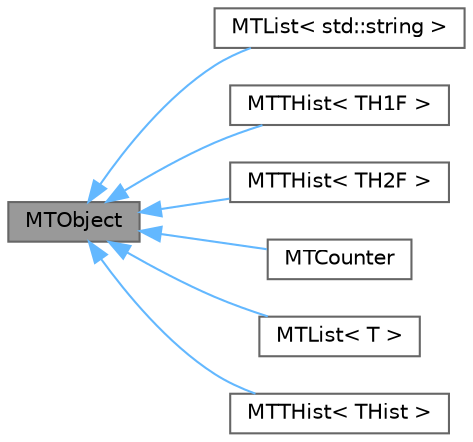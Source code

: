 digraph "MTObject"
{
 // LATEX_PDF_SIZE
  bgcolor="transparent";
  edge [fontname=Helvetica,fontsize=10,labelfontname=Helvetica,labelfontsize=10];
  node [fontname=Helvetica,fontsize=10,shape=box,height=0.2,width=0.4];
  rankdir="LR";
  Node1 [id="Node000001",label="MTObject",height=0.2,width=0.4,color="gray40", fillcolor="grey60", style="filled", fontcolor="black",tooltip=" "];
  Node1 -> Node2 [id="edge1_Node000001_Node000002",dir="back",color="steelblue1",style="solid",tooltip=" "];
  Node2 [id="Node000002",label="MTList\< std::string \>",height=0.2,width=0.4,color="gray40", fillcolor="white", style="filled",URL="$class_m_t_list.html",tooltip=" "];
  Node1 -> Node3 [id="edge2_Node000001_Node000003",dir="back",color="steelblue1",style="solid",tooltip=" "];
  Node3 [id="Node000003",label="MTTHist\< TH1F \>",height=0.2,width=0.4,color="gray40", fillcolor="white", style="filled",URL="$class_m_t_t_hist.html",tooltip=" "];
  Node1 -> Node4 [id="edge3_Node000001_Node000004",dir="back",color="steelblue1",style="solid",tooltip=" "];
  Node4 [id="Node000004",label="MTTHist\< TH2F \>",height=0.2,width=0.4,color="gray40", fillcolor="white", style="filled",URL="$class_m_t_t_hist.html",tooltip=" "];
  Node1 -> Node5 [id="edge4_Node000001_Node000005",dir="back",color="steelblue1",style="solid",tooltip=" "];
  Node5 [id="Node000005",label="MTCounter",height=0.2,width=0.4,color="gray40", fillcolor="white", style="filled",URL="$class_m_t_counter.html",tooltip=" "];
  Node1 -> Node6 [id="edge5_Node000001_Node000006",dir="back",color="steelblue1",style="solid",tooltip=" "];
  Node6 [id="Node000006",label="MTList\< T \>",height=0.2,width=0.4,color="gray40", fillcolor="white", style="filled",URL="$class_m_t_list.html",tooltip=" "];
  Node1 -> Node7 [id="edge6_Node000001_Node000007",dir="back",color="steelblue1",style="solid",tooltip=" "];
  Node7 [id="Node000007",label="MTTHist\< THist \>",height=0.2,width=0.4,color="gray40", fillcolor="white", style="filled",URL="$class_m_t_t_hist.html",tooltip="Multithreading wrapper for all THist spectra of root library."];
}

